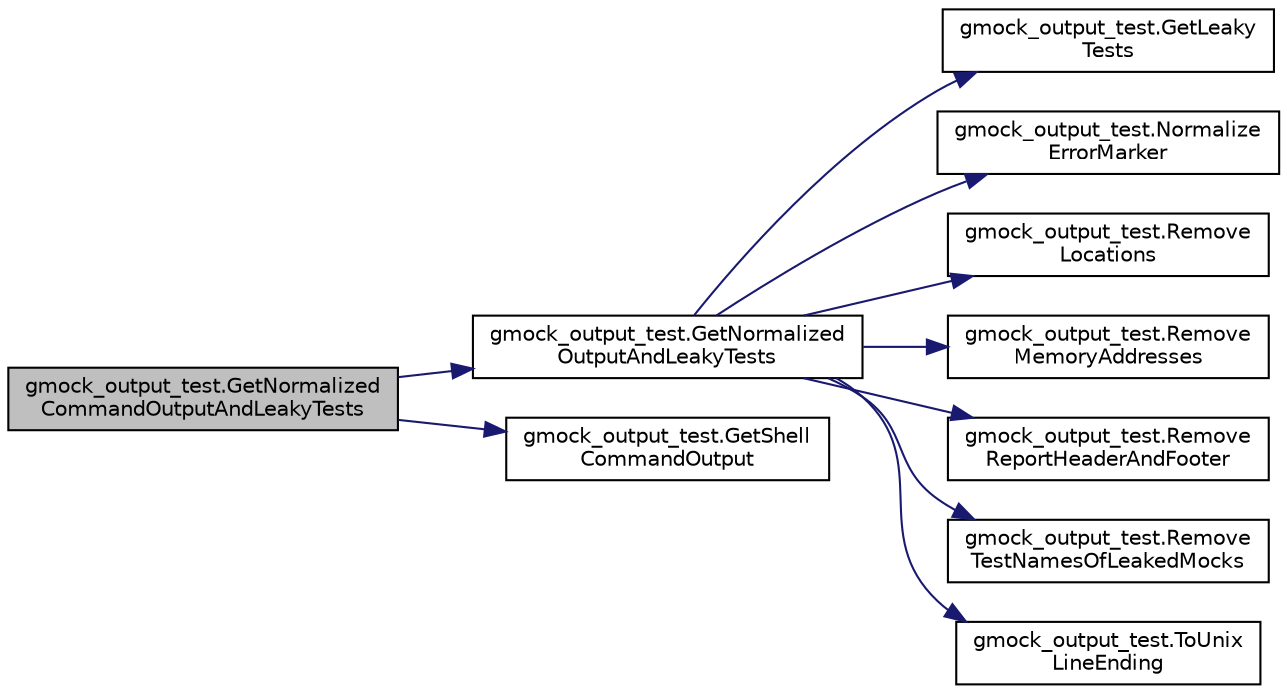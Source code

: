 digraph "gmock_output_test.GetNormalizedCommandOutputAndLeakyTests"
{
 // LATEX_PDF_SIZE
  bgcolor="transparent";
  edge [fontname="Helvetica",fontsize="10",labelfontname="Helvetica",labelfontsize="10"];
  node [fontname="Helvetica",fontsize="10",shape=record];
  rankdir="LR";
  Node1 [label="gmock_output_test.GetNormalized\lCommandOutputAndLeakyTests",height=0.2,width=0.4,color="black", fillcolor="grey75", style="filled", fontcolor="black",tooltip=" "];
  Node1 -> Node2 [color="midnightblue",fontsize="10",style="solid",fontname="Helvetica"];
  Node2 [label="gmock_output_test.GetNormalized\lOutputAndLeakyTests",height=0.2,width=0.4,color="black",URL="$namespacegmock__output__test.html#a590ba3b918e5599eeabc2cbf597e2ce1",tooltip=" "];
  Node2 -> Node3 [color="midnightblue",fontsize="10",style="solid",fontname="Helvetica"];
  Node3 [label="gmock_output_test.GetLeaky\lTests",height=0.2,width=0.4,color="black",URL="$namespacegmock__output__test.html#a60299c4f0cb666d08f101ddaa7aabed4",tooltip=" "];
  Node2 -> Node4 [color="midnightblue",fontsize="10",style="solid",fontname="Helvetica"];
  Node4 [label="gmock_output_test.Normalize\lErrorMarker",height=0.2,width=0.4,color="black",URL="$namespacegmock__output__test.html#af3c1f95f19b9f048843a2d562d459b24",tooltip=" "];
  Node2 -> Node5 [color="midnightblue",fontsize="10",style="solid",fontname="Helvetica"];
  Node5 [label="gmock_output_test.Remove\lLocations",height=0.2,width=0.4,color="black",URL="$namespacegmock__output__test.html#aa3c93f8085ff0886bf0d160d71af2452",tooltip=" "];
  Node2 -> Node6 [color="midnightblue",fontsize="10",style="solid",fontname="Helvetica"];
  Node6 [label="gmock_output_test.Remove\lMemoryAddresses",height=0.2,width=0.4,color="black",URL="$namespacegmock__output__test.html#a58b4fdb82b40d01d32b09d4c14ba11a5",tooltip=" "];
  Node2 -> Node7 [color="midnightblue",fontsize="10",style="solid",fontname="Helvetica"];
  Node7 [label="gmock_output_test.Remove\lReportHeaderAndFooter",height=0.2,width=0.4,color="black",URL="$namespacegmock__output__test.html#a2ebfc0abfb0ed307021ecaa9da465c55",tooltip=" "];
  Node2 -> Node8 [color="midnightblue",fontsize="10",style="solid",fontname="Helvetica"];
  Node8 [label="gmock_output_test.Remove\lTestNamesOfLeakedMocks",height=0.2,width=0.4,color="black",URL="$namespacegmock__output__test.html#ac0628c5630d869dae45601df9d909638",tooltip=" "];
  Node2 -> Node9 [color="midnightblue",fontsize="10",style="solid",fontname="Helvetica"];
  Node9 [label="gmock_output_test.ToUnix\lLineEnding",height=0.2,width=0.4,color="black",URL="$namespacegmock__output__test.html#a5c9ae3611cc4fac1e1340a3345865cf3",tooltip=" "];
  Node1 -> Node10 [color="midnightblue",fontsize="10",style="solid",fontname="Helvetica"];
  Node10 [label="gmock_output_test.GetShell\lCommandOutput",height=0.2,width=0.4,color="black",URL="$namespacegmock__output__test.html#a001498a3e9bf552ee429e434eb00cb08",tooltip=" "];
}

